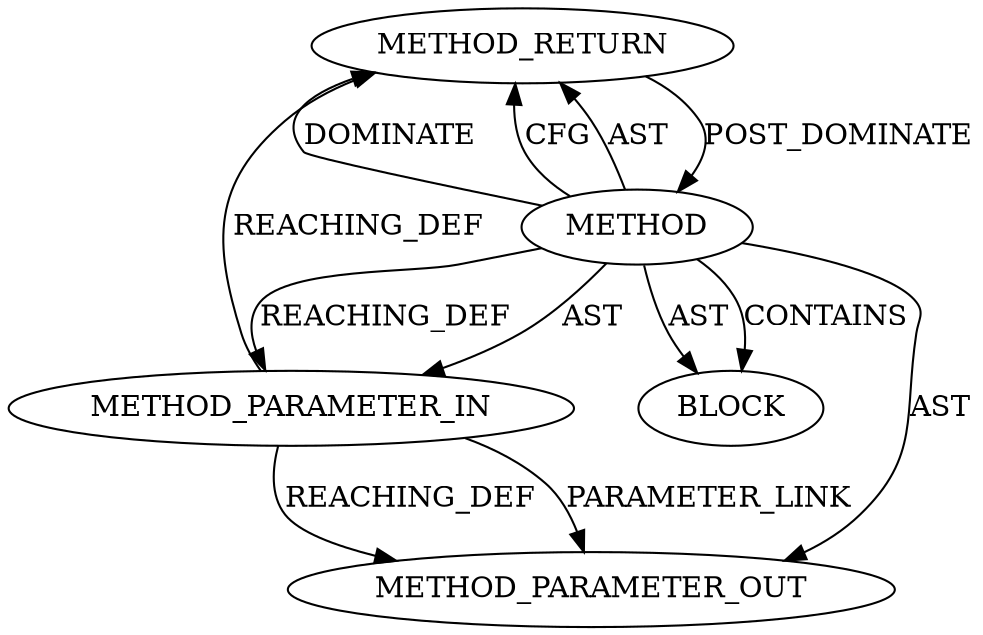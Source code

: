 digraph {
  12539 [label=METHOD_RETURN ORDER=2 CODE="RET" TYPE_FULL_NAME="ANY" EVALUATION_STRATEGY="BY_VALUE"]
  12536 [label=METHOD AST_PARENT_TYPE="NAMESPACE_BLOCK" AST_PARENT_FULL_NAME="<global>" ORDER=0 CODE="<empty>" FULL_NAME="vmalloc_to_page" IS_EXTERNAL=true FILENAME="<empty>" SIGNATURE="" NAME="vmalloc_to_page"]
  12538 [label=BLOCK ORDER=1 ARGUMENT_INDEX=1 CODE="<empty>" TYPE_FULL_NAME="ANY"]
  12537 [label=METHOD_PARAMETER_IN ORDER=1 CODE="p1" IS_VARIADIC=false TYPE_FULL_NAME="ANY" EVALUATION_STRATEGY="BY_VALUE" INDEX=1 NAME="p1"]
  13502 [label=METHOD_PARAMETER_OUT ORDER=1 CODE="p1" IS_VARIADIC=false TYPE_FULL_NAME="ANY" EVALUATION_STRATEGY="BY_VALUE" INDEX=1 NAME="p1"]
  12536 -> 12539 [label=DOMINATE ]
  12536 -> 12537 [label=AST ]
  12536 -> 12539 [label=CFG ]
  12536 -> 12538 [label=CONTAINS ]
  12539 -> 12536 [label=POST_DOMINATE ]
  12537 -> 13502 [label=PARAMETER_LINK ]
  12536 -> 13502 [label=AST ]
  12536 -> 12538 [label=AST ]
  12537 -> 13502 [label=REACHING_DEF VARIABLE="p1"]
  12537 -> 12539 [label=REACHING_DEF VARIABLE="p1"]
  12536 -> 12537 [label=REACHING_DEF VARIABLE=""]
  12536 -> 12539 [label=AST ]
}
